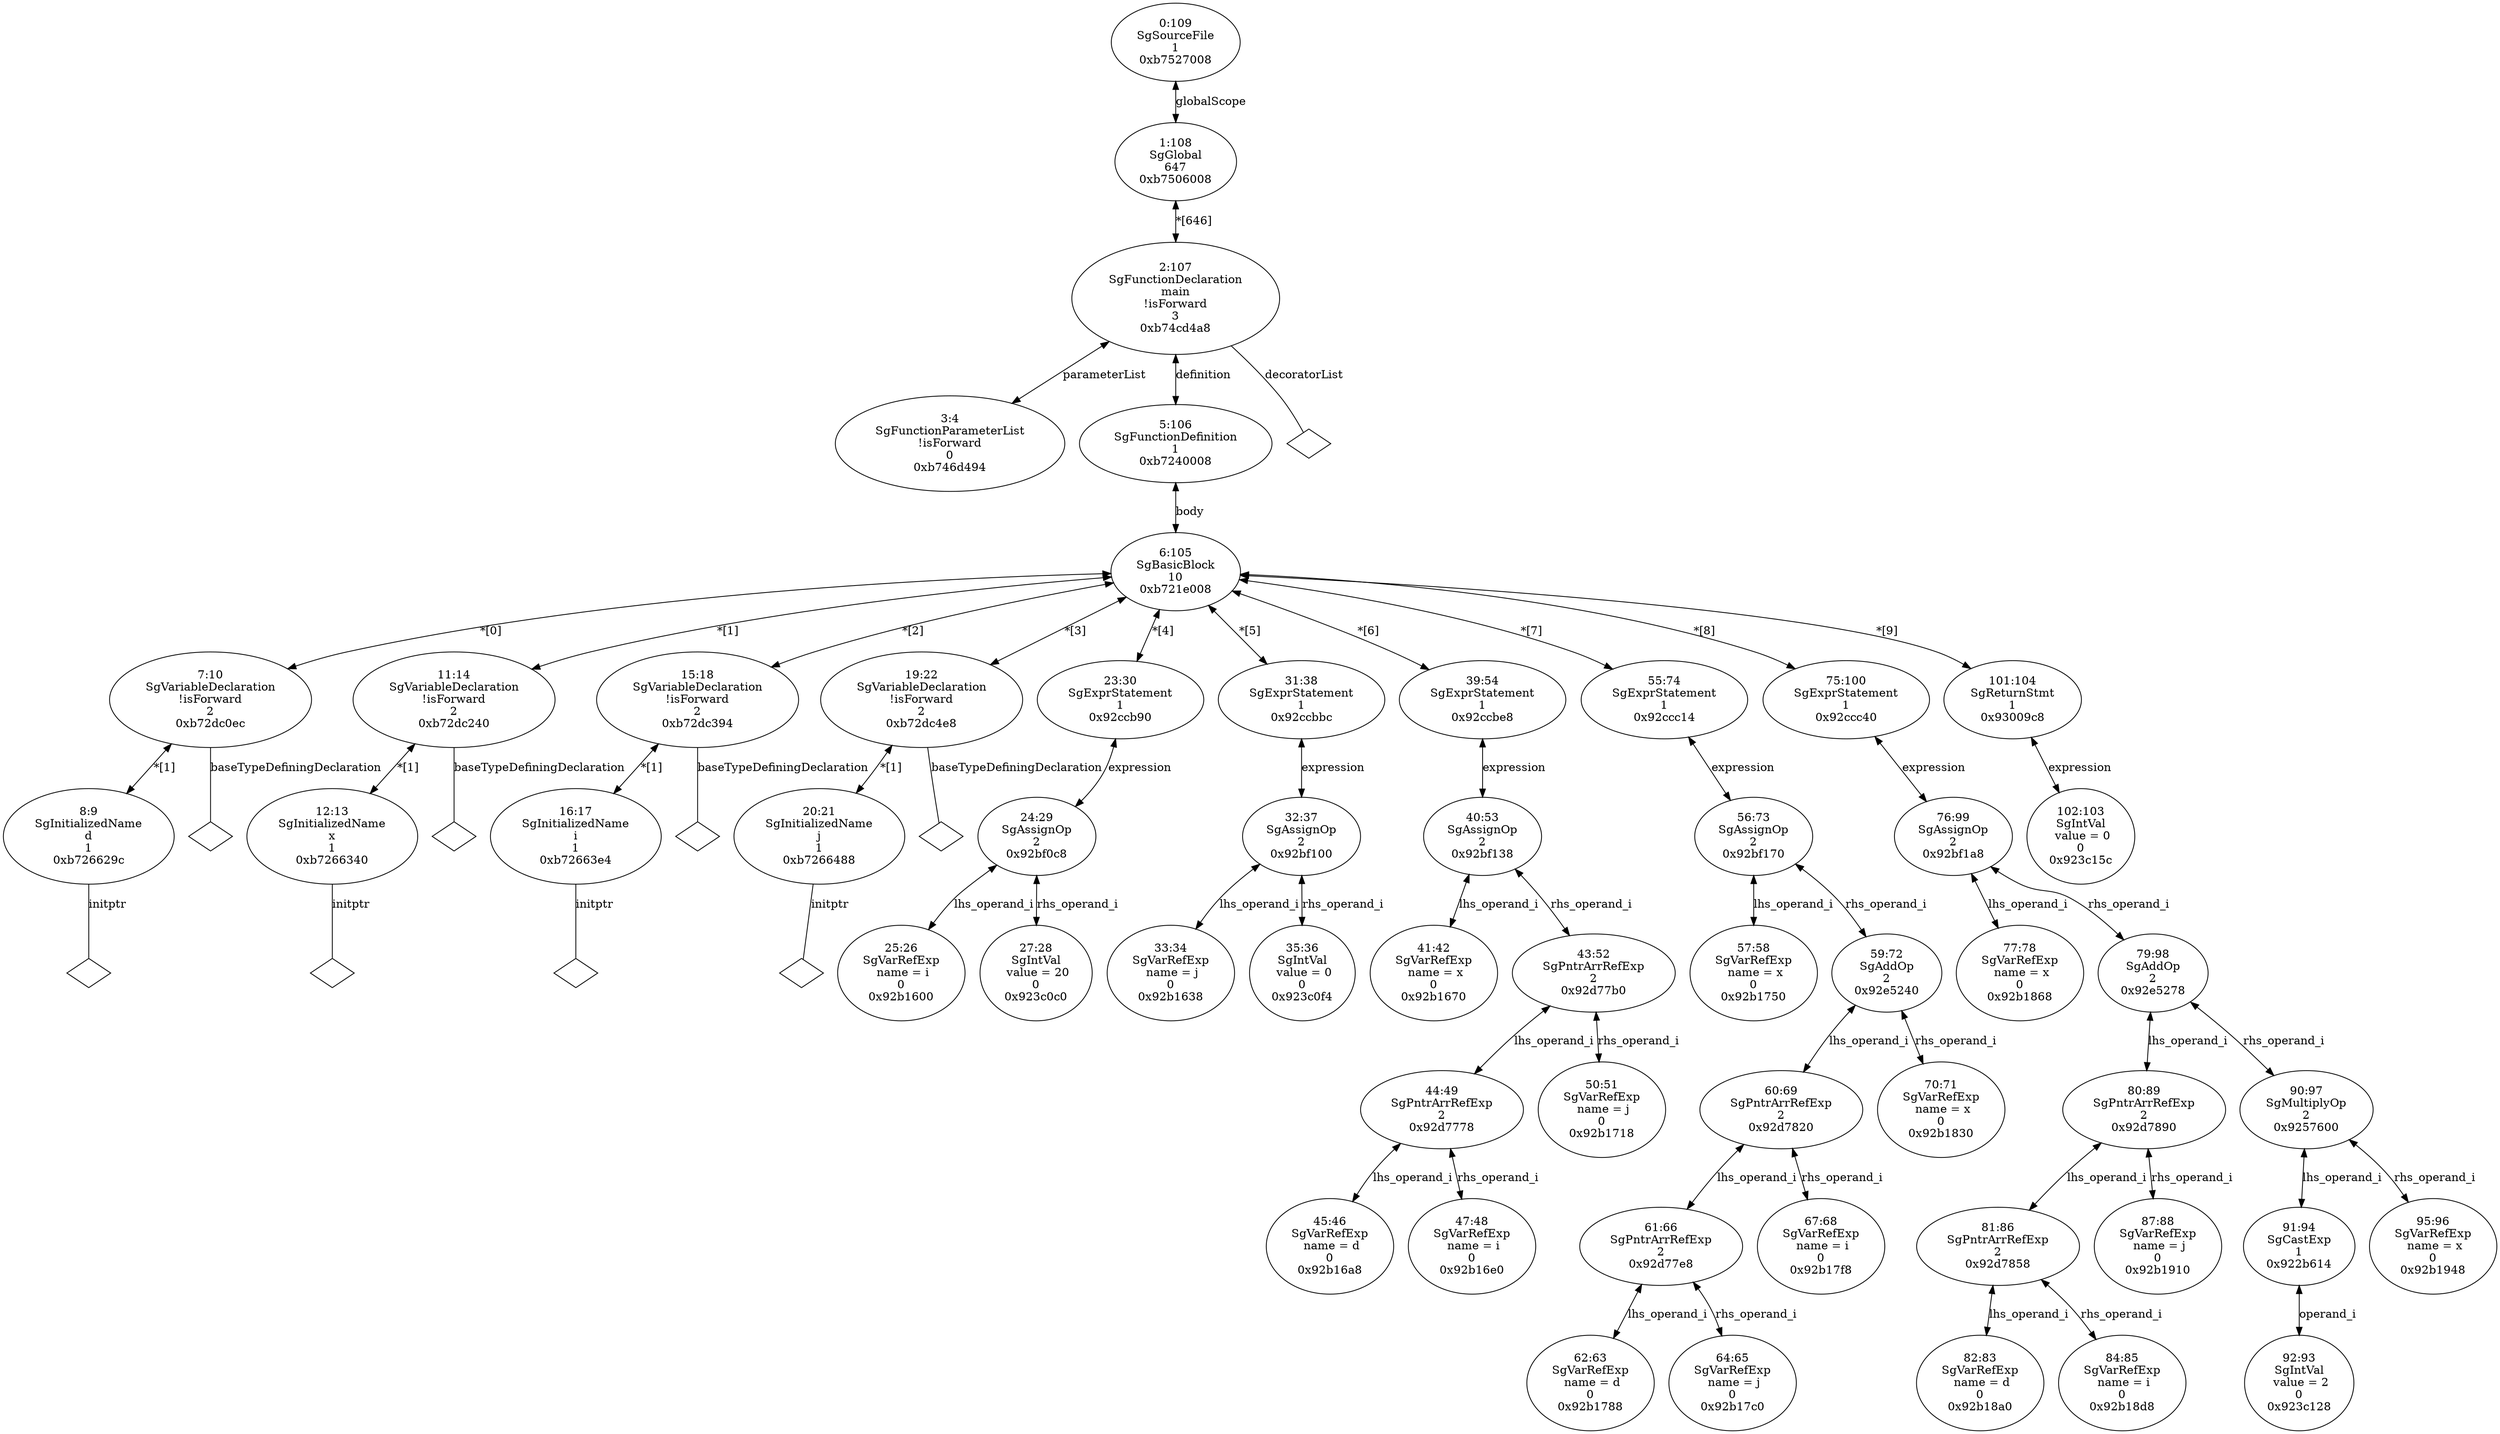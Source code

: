 digraph "G./array-access-2d.c.dot" {
"0xb746d494"[label="3:4\nSgFunctionParameterList\n!isForward\n0\n0xb746d494\n" ];
"0xb726629c"[label="8:9\nSgInitializedName\nd\n1\n0xb726629c\n" ];
"0xb726629c" -> "0xb726629c__initptr__null"[label="initptr" dir=none ];
"0xb726629c__initptr__null"[label="" shape=diamond ];
"0xb72dc0ec"[label="7:10\nSgVariableDeclaration\n!isForward\n2\n0xb72dc0ec\n" ];
"0xb72dc0ec" -> "0xb72dc0ec__baseTypeDefiningDeclaration__null"[label="baseTypeDefiningDeclaration" dir=none ];
"0xb72dc0ec__baseTypeDefiningDeclaration__null"[label="" shape=diamond ];
"0xb72dc0ec" -> "0xb726629c"[label="*[1]" dir=both ];
"0xb7266340"[label="12:13\nSgInitializedName\nx\n1\n0xb7266340\n" ];
"0xb7266340" -> "0xb7266340__initptr__null"[label="initptr" dir=none ];
"0xb7266340__initptr__null"[label="" shape=diamond ];
"0xb72dc240"[label="11:14\nSgVariableDeclaration\n!isForward\n2\n0xb72dc240\n" ];
"0xb72dc240" -> "0xb72dc240__baseTypeDefiningDeclaration__null"[label="baseTypeDefiningDeclaration" dir=none ];
"0xb72dc240__baseTypeDefiningDeclaration__null"[label="" shape=diamond ];
"0xb72dc240" -> "0xb7266340"[label="*[1]" dir=both ];
"0xb72663e4"[label="16:17\nSgInitializedName\ni\n1\n0xb72663e4\n" ];
"0xb72663e4" -> "0xb72663e4__initptr__null"[label="initptr" dir=none ];
"0xb72663e4__initptr__null"[label="" shape=diamond ];
"0xb72dc394"[label="15:18\nSgVariableDeclaration\n!isForward\n2\n0xb72dc394\n" ];
"0xb72dc394" -> "0xb72dc394__baseTypeDefiningDeclaration__null"[label="baseTypeDefiningDeclaration" dir=none ];
"0xb72dc394__baseTypeDefiningDeclaration__null"[label="" shape=diamond ];
"0xb72dc394" -> "0xb72663e4"[label="*[1]" dir=both ];
"0xb7266488"[label="20:21\nSgInitializedName\nj\n1\n0xb7266488\n" ];
"0xb7266488" -> "0xb7266488__initptr__null"[label="initptr" dir=none ];
"0xb7266488__initptr__null"[label="" shape=diamond ];
"0xb72dc4e8"[label="19:22\nSgVariableDeclaration\n!isForward\n2\n0xb72dc4e8\n" ];
"0xb72dc4e8" -> "0xb72dc4e8__baseTypeDefiningDeclaration__null"[label="baseTypeDefiningDeclaration" dir=none ];
"0xb72dc4e8__baseTypeDefiningDeclaration__null"[label="" shape=diamond ];
"0xb72dc4e8" -> "0xb7266488"[label="*[1]" dir=both ];
"0x92b1600"[label="25:26\nSgVarRefExp\n name = i\n0\n0x92b1600\n" ];
"0x923c0c0"[label="27:28\nSgIntVal\n value = 20\n0\n0x923c0c0\n" ];
"0x92bf0c8"[label="24:29\nSgAssignOp\n2\n0x92bf0c8\n" ];
"0x92bf0c8" -> "0x92b1600"[label="lhs_operand_i" dir=both ];
"0x92bf0c8" -> "0x923c0c0"[label="rhs_operand_i" dir=both ];
"0x92ccb90"[label="23:30\nSgExprStatement\n1\n0x92ccb90\n" ];
"0x92ccb90" -> "0x92bf0c8"[label="expression" dir=both ];
"0x92b1638"[label="33:34\nSgVarRefExp\n name = j\n0\n0x92b1638\n" ];
"0x923c0f4"[label="35:36\nSgIntVal\n value = 0\n0\n0x923c0f4\n" ];
"0x92bf100"[label="32:37\nSgAssignOp\n2\n0x92bf100\n" ];
"0x92bf100" -> "0x92b1638"[label="lhs_operand_i" dir=both ];
"0x92bf100" -> "0x923c0f4"[label="rhs_operand_i" dir=both ];
"0x92ccbbc"[label="31:38\nSgExprStatement\n1\n0x92ccbbc\n" ];
"0x92ccbbc" -> "0x92bf100"[label="expression" dir=both ];
"0x92b1670"[label="41:42\nSgVarRefExp\n name = x\n0\n0x92b1670\n" ];
"0x92b16a8"[label="45:46\nSgVarRefExp\n name = d\n0\n0x92b16a8\n" ];
"0x92b16e0"[label="47:48\nSgVarRefExp\n name = i\n0\n0x92b16e0\n" ];
"0x92d7778"[label="44:49\nSgPntrArrRefExp\n2\n0x92d7778\n" ];
"0x92d7778" -> "0x92b16a8"[label="lhs_operand_i" dir=both ];
"0x92d7778" -> "0x92b16e0"[label="rhs_operand_i" dir=both ];
"0x92b1718"[label="50:51\nSgVarRefExp\n name = j\n0\n0x92b1718\n" ];
"0x92d77b0"[label="43:52\nSgPntrArrRefExp\n2\n0x92d77b0\n" ];
"0x92d77b0" -> "0x92d7778"[label="lhs_operand_i" dir=both ];
"0x92d77b0" -> "0x92b1718"[label="rhs_operand_i" dir=both ];
"0x92bf138"[label="40:53\nSgAssignOp\n2\n0x92bf138\n" ];
"0x92bf138" -> "0x92b1670"[label="lhs_operand_i" dir=both ];
"0x92bf138" -> "0x92d77b0"[label="rhs_operand_i" dir=both ];
"0x92ccbe8"[label="39:54\nSgExprStatement\n1\n0x92ccbe8\n" ];
"0x92ccbe8" -> "0x92bf138"[label="expression" dir=both ];
"0x92b1750"[label="57:58\nSgVarRefExp\n name = x\n0\n0x92b1750\n" ];
"0x92b1788"[label="62:63\nSgVarRefExp\n name = d\n0\n0x92b1788\n" ];
"0x92b17c0"[label="64:65\nSgVarRefExp\n name = j\n0\n0x92b17c0\n" ];
"0x92d77e8"[label="61:66\nSgPntrArrRefExp\n2\n0x92d77e8\n" ];
"0x92d77e8" -> "0x92b1788"[label="lhs_operand_i" dir=both ];
"0x92d77e8" -> "0x92b17c0"[label="rhs_operand_i" dir=both ];
"0x92b17f8"[label="67:68\nSgVarRefExp\n name = i\n0\n0x92b17f8\n" ];
"0x92d7820"[label="60:69\nSgPntrArrRefExp\n2\n0x92d7820\n" ];
"0x92d7820" -> "0x92d77e8"[label="lhs_operand_i" dir=both ];
"0x92d7820" -> "0x92b17f8"[label="rhs_operand_i" dir=both ];
"0x92b1830"[label="70:71\nSgVarRefExp\n name = x\n0\n0x92b1830\n" ];
"0x92e5240"[label="59:72\nSgAddOp\n2\n0x92e5240\n" ];
"0x92e5240" -> "0x92d7820"[label="lhs_operand_i" dir=both ];
"0x92e5240" -> "0x92b1830"[label="rhs_operand_i" dir=both ];
"0x92bf170"[label="56:73\nSgAssignOp\n2\n0x92bf170\n" ];
"0x92bf170" -> "0x92b1750"[label="lhs_operand_i" dir=both ];
"0x92bf170" -> "0x92e5240"[label="rhs_operand_i" dir=both ];
"0x92ccc14"[label="55:74\nSgExprStatement\n1\n0x92ccc14\n" ];
"0x92ccc14" -> "0x92bf170"[label="expression" dir=both ];
"0x92b1868"[label="77:78\nSgVarRefExp\n name = x\n0\n0x92b1868\n" ];
"0x92b18a0"[label="82:83\nSgVarRefExp\n name = d\n0\n0x92b18a0\n" ];
"0x92b18d8"[label="84:85\nSgVarRefExp\n name = i\n0\n0x92b18d8\n" ];
"0x92d7858"[label="81:86\nSgPntrArrRefExp\n2\n0x92d7858\n" ];
"0x92d7858" -> "0x92b18a0"[label="lhs_operand_i" dir=both ];
"0x92d7858" -> "0x92b18d8"[label="rhs_operand_i" dir=both ];
"0x92b1910"[label="87:88\nSgVarRefExp\n name = j\n0\n0x92b1910\n" ];
"0x92d7890"[label="80:89\nSgPntrArrRefExp\n2\n0x92d7890\n" ];
"0x92d7890" -> "0x92d7858"[label="lhs_operand_i" dir=both ];
"0x92d7890" -> "0x92b1910"[label="rhs_operand_i" dir=both ];
"0x923c128"[label="92:93\nSgIntVal\n value = 2\n0\n0x923c128\n" ];
"0x922b614"[label="91:94\nSgCastExp\n1\n0x922b614\n" ];
"0x922b614" -> "0x923c128"[label="operand_i" dir=both ];
"0x92b1948"[label="95:96\nSgVarRefExp\n name = x\n0\n0x92b1948\n" ];
"0x9257600"[label="90:97\nSgMultiplyOp\n2\n0x9257600\n" ];
"0x9257600" -> "0x922b614"[label="lhs_operand_i" dir=both ];
"0x9257600" -> "0x92b1948"[label="rhs_operand_i" dir=both ];
"0x92e5278"[label="79:98\nSgAddOp\n2\n0x92e5278\n" ];
"0x92e5278" -> "0x92d7890"[label="lhs_operand_i" dir=both ];
"0x92e5278" -> "0x9257600"[label="rhs_operand_i" dir=both ];
"0x92bf1a8"[label="76:99\nSgAssignOp\n2\n0x92bf1a8\n" ];
"0x92bf1a8" -> "0x92b1868"[label="lhs_operand_i" dir=both ];
"0x92bf1a8" -> "0x92e5278"[label="rhs_operand_i" dir=both ];
"0x92ccc40"[label="75:100\nSgExprStatement\n1\n0x92ccc40\n" ];
"0x92ccc40" -> "0x92bf1a8"[label="expression" dir=both ];
"0x923c15c"[label="102:103\nSgIntVal\n value = 0\n0\n0x923c15c\n" ];
"0x93009c8"[label="101:104\nSgReturnStmt\n1\n0x93009c8\n" ];
"0x93009c8" -> "0x923c15c"[label="expression" dir=both ];
"0xb721e008"[label="6:105\nSgBasicBlock\n10\n0xb721e008\n" ];
"0xb721e008" -> "0xb72dc0ec"[label="*[0]" dir=both ];
"0xb721e008" -> "0xb72dc240"[label="*[1]" dir=both ];
"0xb721e008" -> "0xb72dc394"[label="*[2]" dir=both ];
"0xb721e008" -> "0xb72dc4e8"[label="*[3]" dir=both ];
"0xb721e008" -> "0x92ccb90"[label="*[4]" dir=both ];
"0xb721e008" -> "0x92ccbbc"[label="*[5]" dir=both ];
"0xb721e008" -> "0x92ccbe8"[label="*[6]" dir=both ];
"0xb721e008" -> "0x92ccc14"[label="*[7]" dir=both ];
"0xb721e008" -> "0x92ccc40"[label="*[8]" dir=both ];
"0xb721e008" -> "0x93009c8"[label="*[9]" dir=both ];
"0xb7240008"[label="5:106\nSgFunctionDefinition\n1\n0xb7240008\n" ];
"0xb7240008" -> "0xb721e008"[label="body" dir=both ];
"0xb74cd4a8"[label="2:107\nSgFunctionDeclaration\nmain\n!isForward\n3\n0xb74cd4a8\n" ];
"0xb74cd4a8" -> "0xb746d494"[label="parameterList" dir=both ];
"0xb74cd4a8" -> "0xb74cd4a8__decoratorList__null"[label="decoratorList" dir=none ];
"0xb74cd4a8__decoratorList__null"[label="" shape=diamond ];
"0xb74cd4a8" -> "0xb7240008"[label="definition" dir=both ];
"0xb7506008"[label="1:108\nSgGlobal\n647\n0xb7506008\n" ];
"0xb7506008" -> "0xb74cd4a8"[label="*[646]" dir=both ];
"0xb7527008"[label="0:109\nSgSourceFile\n1\n0xb7527008\n" ];
"0xb7527008" -> "0xb7506008"[label="globalScope" dir=both ];
}
